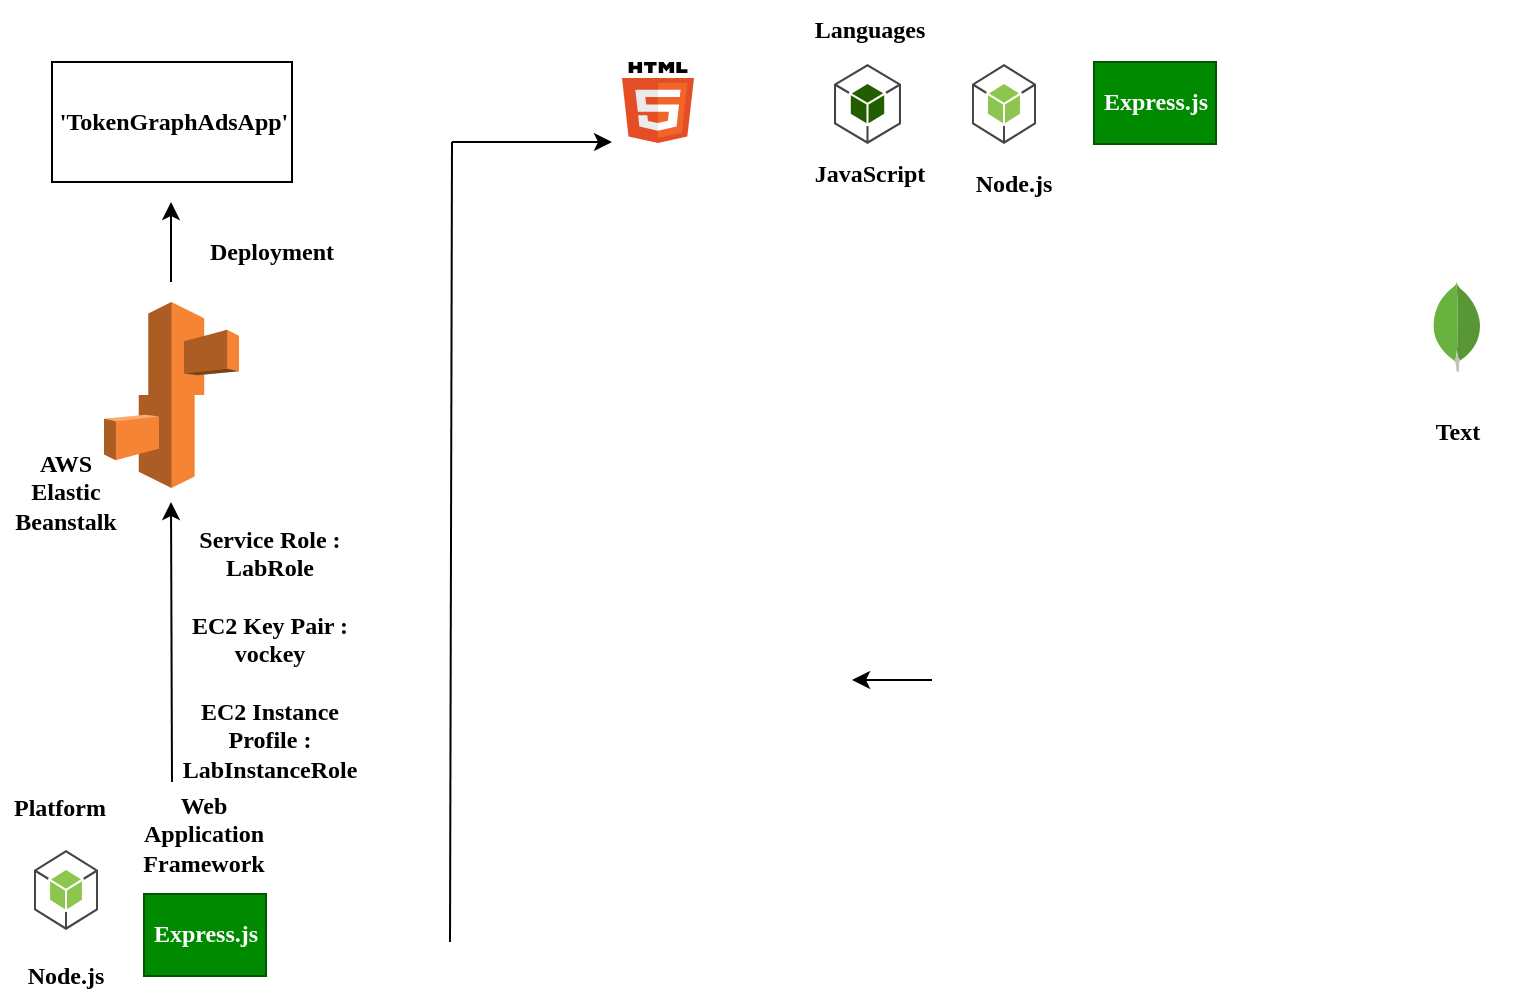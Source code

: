<mxfile version="24.2.5" type="github">
  <diagram name="Page-1" id="ndW4kyAIttWVdL_zS6OP">
    <mxGraphModel dx="1050" dy="558" grid="1" gridSize="10" guides="1" tooltips="1" connect="1" arrows="1" fold="1" page="1" pageScale="1" pageWidth="850" pageHeight="1100" math="0" shadow="0">
      <root>
        <mxCell id="0" />
        <mxCell id="1" parent="0" />
        <mxCell id="wR3p1nMsVGDt6p0DbT6x-1" value="" style="outlineConnect=0;dashed=0;verticalLabelPosition=bottom;verticalAlign=top;align=center;html=1;shape=mxgraph.aws3.elastic_beanstalk;fillColor=#F58534;gradientColor=none;fontFamily=Times New Roman;fontStyle=1" vertex="1" parent="1">
          <mxGeometry x="66" y="160" width="67.5" height="93" as="geometry" />
        </mxCell>
        <mxCell id="wR3p1nMsVGDt6p0DbT6x-2" value="" style="outlineConnect=0;dashed=0;verticalLabelPosition=bottom;verticalAlign=top;align=center;html=1;shape=mxgraph.aws3.android;fillColor=#8CC64F;gradientColor=none;fontFamily=Times New Roman;fontStyle=1" vertex="1" parent="1">
          <mxGeometry x="31" y="434" width="32" height="40" as="geometry" />
        </mxCell>
        <mxCell id="wR3p1nMsVGDt6p0DbT6x-3" value="" style="rounded=0;whiteSpace=wrap;html=1;fontFamily=Times New Roman;fontStyle=1" vertex="1" parent="1">
          <mxGeometry x="40" y="40" width="120" height="60" as="geometry" />
        </mxCell>
        <mxCell id="wR3p1nMsVGDt6p0DbT6x-4" value="Deployment" style="text;html=1;align=center;verticalAlign=middle;whiteSpace=wrap;rounded=0;fontFamily=Times New Roman;fontStyle=1" vertex="1" parent="1">
          <mxGeometry x="120" y="120" width="60" height="30" as="geometry" />
        </mxCell>
        <mxCell id="wR3p1nMsVGDt6p0DbT6x-5" value="" style="endArrow=classic;html=1;rounded=0;fontFamily=Times New Roman;fontStyle=1" edge="1" parent="1">
          <mxGeometry width="50" height="50" relative="1" as="geometry">
            <mxPoint x="99.5" y="150" as="sourcePoint" />
            <mxPoint x="99.5" y="110" as="targetPoint" />
          </mxGeometry>
        </mxCell>
        <mxCell id="wR3p1nMsVGDt6p0DbT6x-6" value="AWS Elastic Beanstalk" style="text;html=1;align=center;verticalAlign=middle;whiteSpace=wrap;rounded=0;fontFamily=Times New Roman;fontStyle=1" vertex="1" parent="1">
          <mxGeometry x="17" y="240" width="60" height="30" as="geometry" />
        </mxCell>
        <mxCell id="wR3p1nMsVGDt6p0DbT6x-7" value="&#39;TokenGraphAdsApp&#39;" style="text;html=1;align=center;verticalAlign=middle;whiteSpace=wrap;rounded=0;fontFamily=Times New Roman;fontStyle=1" vertex="1" parent="1">
          <mxGeometry x="70.5" y="55" width="60" height="30" as="geometry" />
        </mxCell>
        <mxCell id="wR3p1nMsVGDt6p0DbT6x-9" value="" style="rounded=0;whiteSpace=wrap;html=1;fillColor=#008a00;fontColor=#ffffff;strokeColor=#005700;fontFamily=Times New Roman;fontSize=11;fontStyle=1" vertex="1" parent="1">
          <mxGeometry x="86" y="456" width="61" height="41" as="geometry" />
        </mxCell>
        <mxCell id="wR3p1nMsVGDt6p0DbT6x-10" value="Express.js" style="text;html=1;align=center;verticalAlign=middle;whiteSpace=wrap;rounded=0;fontColor=#FFFFFF;fontFamily=Times New Roman;fontSize=12;fontStyle=1" vertex="1" parent="1">
          <mxGeometry x="94" y="464" width="46" height="23" as="geometry" />
        </mxCell>
        <mxCell id="wR3p1nMsVGDt6p0DbT6x-11" value="Node.js" style="text;html=1;align=center;verticalAlign=middle;whiteSpace=wrap;rounded=0;fontFamily=Times New Roman;fontStyle=1" vertex="1" parent="1">
          <mxGeometry x="17" y="482" width="60" height="30" as="geometry" />
        </mxCell>
        <mxCell id="wR3p1nMsVGDt6p0DbT6x-12" value="" style="endArrow=classic;html=1;rounded=0;fontFamily=Times New Roman;fontStyle=1" edge="1" parent="1">
          <mxGeometry width="50" height="50" relative="1" as="geometry">
            <mxPoint x="100" y="400" as="sourcePoint" />
            <mxPoint x="99.5" y="260" as="targetPoint" />
          </mxGeometry>
        </mxCell>
        <mxCell id="wR3p1nMsVGDt6p0DbT6x-13" value="" style="outlineConnect=0;dashed=0;verticalLabelPosition=bottom;verticalAlign=top;align=center;html=1;shape=mxgraph.aws3.android;fillColor=#205E00;gradientColor=none;fontFamily=Times New Roman;fontStyle=1" vertex="1" parent="1">
          <mxGeometry x="431" y="41" width="33.5" height="40" as="geometry" />
        </mxCell>
        <mxCell id="wR3p1nMsVGDt6p0DbT6x-14" value="&lt;font&gt;&lt;span&gt;JavaScript&lt;/span&gt;&lt;/font&gt;" style="text;html=1;align=center;verticalAlign=middle;whiteSpace=wrap;rounded=0;fontFamily=Times New Roman;fontStyle=1" vertex="1" parent="1">
          <mxGeometry x="418.75" y="81" width="60" height="30" as="geometry" />
        </mxCell>
        <mxCell id="wR3p1nMsVGDt6p0DbT6x-15" value="Platform" style="text;html=1;align=center;verticalAlign=middle;whiteSpace=wrap;rounded=0;fontFamily=Times New Roman;fontStyle=1" vertex="1" parent="1">
          <mxGeometry x="14" y="398" width="60" height="30" as="geometry" />
        </mxCell>
        <mxCell id="wR3p1nMsVGDt6p0DbT6x-16" value="" style="dashed=0;outlineConnect=0;html=1;align=center;labelPosition=center;verticalLabelPosition=bottom;verticalAlign=top;shape=mxgraph.weblogos.html5;fontFamily=Times New Roman;fontStyle=1" vertex="1" parent="1">
          <mxGeometry x="325" y="40" width="36" height="40.5" as="geometry" />
        </mxCell>
        <mxCell id="wR3p1nMsVGDt6p0DbT6x-18" value="" style="outlineConnect=0;dashed=0;verticalLabelPosition=bottom;verticalAlign=top;align=center;html=1;shape=mxgraph.aws3.android;fillColor=#8CC64F;gradientColor=none;fontFamily=Times New Roman;fontStyle=1" vertex="1" parent="1">
          <mxGeometry x="500" y="41" width="32" height="40" as="geometry" />
        </mxCell>
        <mxCell id="wR3p1nMsVGDt6p0DbT6x-19" value="Node.js" style="text;html=1;align=center;verticalAlign=middle;whiteSpace=wrap;rounded=0;fontFamily=Times New Roman;fontStyle=1" vertex="1" parent="1">
          <mxGeometry x="491" y="86" width="60" height="30" as="geometry" />
        </mxCell>
        <mxCell id="wR3p1nMsVGDt6p0DbT6x-20" value="" style="rounded=0;whiteSpace=wrap;html=1;fillColor=#008a00;fontColor=#ffffff;strokeColor=#005700;fontFamily=Times New Roman;fontSize=11;fontStyle=1" vertex="1" parent="1">
          <mxGeometry x="561" y="40" width="61" height="41" as="geometry" />
        </mxCell>
        <mxCell id="wR3p1nMsVGDt6p0DbT6x-21" value="Express.js" style="text;html=1;align=center;verticalAlign=middle;whiteSpace=wrap;rounded=0;fontColor=#FFFFFF;fontFamily=Times New Roman;fontSize=12;fontStyle=1" vertex="1" parent="1">
          <mxGeometry x="569" y="48" width="46" height="23" as="geometry" />
        </mxCell>
        <mxCell id="wR3p1nMsVGDt6p0DbT6x-22" value="Languages" style="text;html=1;align=center;verticalAlign=middle;whiteSpace=wrap;rounded=0;fontFamily=Times New Roman;fontStyle=1" vertex="1" parent="1">
          <mxGeometry x="418.75" y="9" width="60" height="30" as="geometry" />
        </mxCell>
        <mxCell id="wR3p1nMsVGDt6p0DbT6x-24" value="" style="endArrow=none;html=1;rounded=0;fontFamily=Times New Roman;fontStyle=1" edge="1" parent="1">
          <mxGeometry width="50" height="50" relative="1" as="geometry">
            <mxPoint x="239" y="480" as="sourcePoint" />
            <mxPoint x="240" y="80" as="targetPoint" />
          </mxGeometry>
        </mxCell>
        <mxCell id="wR3p1nMsVGDt6p0DbT6x-25" value="" style="endArrow=classic;html=1;rounded=0;fontFamily=Times New Roman;fontStyle=1" edge="1" parent="1">
          <mxGeometry width="50" height="50" relative="1" as="geometry">
            <mxPoint x="240" y="80" as="sourcePoint" />
            <mxPoint x="320" y="80" as="targetPoint" />
          </mxGeometry>
        </mxCell>
        <mxCell id="wR3p1nMsVGDt6p0DbT6x-26" value="" style="dashed=0;outlineConnect=0;html=1;align=center;labelPosition=center;verticalLabelPosition=bottom;verticalAlign=top;shape=mxgraph.weblogos.mongodb;fontFamily=Times New Roman;fontStyle=1" vertex="1" parent="1">
          <mxGeometry x="730" y="150" width="25" height="45" as="geometry" />
        </mxCell>
        <mxCell id="wR3p1nMsVGDt6p0DbT6x-27" value="Text" style="text;html=1;align=center;verticalAlign=middle;whiteSpace=wrap;rounded=0;fontFamily=Times New Roman;fontStyle=1" vertex="1" parent="1">
          <mxGeometry x="712.5" y="210" width="60" height="30" as="geometry" />
        </mxCell>
        <mxCell id="wR3p1nMsVGDt6p0DbT6x-28" value="&lt;font&gt;&lt;span&gt;Web Application Framework&lt;br&gt;&lt;/span&gt;&lt;/font&gt;" style="text;html=1;align=center;verticalAlign=middle;whiteSpace=wrap;rounded=0;fontFamily=Times New Roman;fontStyle=1" vertex="1" parent="1">
          <mxGeometry x="86" y="411" width="60" height="30" as="geometry" />
        </mxCell>
        <mxCell id="wR3p1nMsVGDt6p0DbT6x-29" value="&lt;div&gt;Service Role : LabRole&lt;/div&gt;&lt;div&gt;&lt;br&gt;&lt;/div&gt;&lt;div&gt;EC2 Key Pair : vockey&lt;/div&gt;&lt;div&gt;&lt;br&gt;&lt;/div&gt;&lt;div&gt;EC2 Instance Profile : LabInstanceRole&lt;br&gt;&lt;/div&gt;" style="text;html=1;align=center;verticalAlign=middle;whiteSpace=wrap;rounded=0;fontFamily=Times New Roman;fontStyle=1" vertex="1" parent="1">
          <mxGeometry x="119" y="321" width="60" height="30" as="geometry" />
        </mxCell>
        <mxCell id="wR3p1nMsVGDt6p0DbT6x-32" value="" style="endArrow=classic;html=1;rounded=0;fontFamily=Times New Roman;fontStyle=1" edge="1" parent="1">
          <mxGeometry width="50" height="50" relative="1" as="geometry">
            <mxPoint x="480" y="349" as="sourcePoint" />
            <mxPoint x="440" y="349" as="targetPoint" />
          </mxGeometry>
        </mxCell>
        <mxCell id="wR3p1nMsVGDt6p0DbT6x-33" value="" style="shape=image;html=1;verticalAlign=top;verticalLabelPosition=bottom;labelBackgroundColor=#ffffff;imageAspect=0;aspect=fixed;image=https://cdn1.iconfinder.com/data/icons/hawcons/32/699766-icon-12-file-css-128.png" vertex="1" parent="1">
          <mxGeometry x="375" y="47" width="38" height="38" as="geometry" />
        </mxCell>
      </root>
    </mxGraphModel>
  </diagram>
</mxfile>
